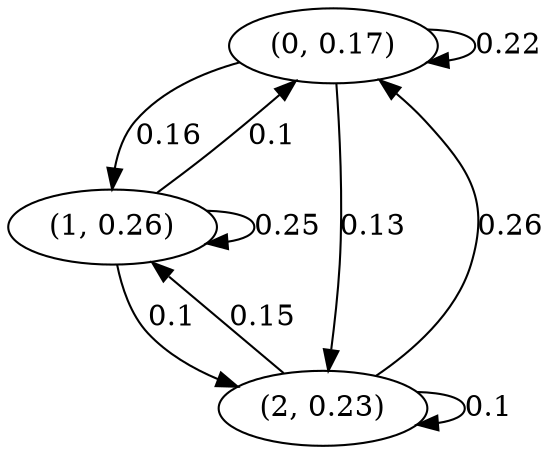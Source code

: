 digraph {
    0 [ label = "(0, 0.17)" ]
    1 [ label = "(1, 0.26)" ]
    2 [ label = "(2, 0.23)" ]
    0 -> 0 [ label = "0.22" ]
    1 -> 1 [ label = "0.25" ]
    2 -> 2 [ label = "0.1" ]
    1 -> 0 [ label = "0.1" ]
    2 -> 0 [ label = "0.26" ]
    0 -> 1 [ label = "0.16" ]
    2 -> 1 [ label = "0.15" ]
    0 -> 2 [ label = "0.13" ]
    1 -> 2 [ label = "0.1" ]
}

